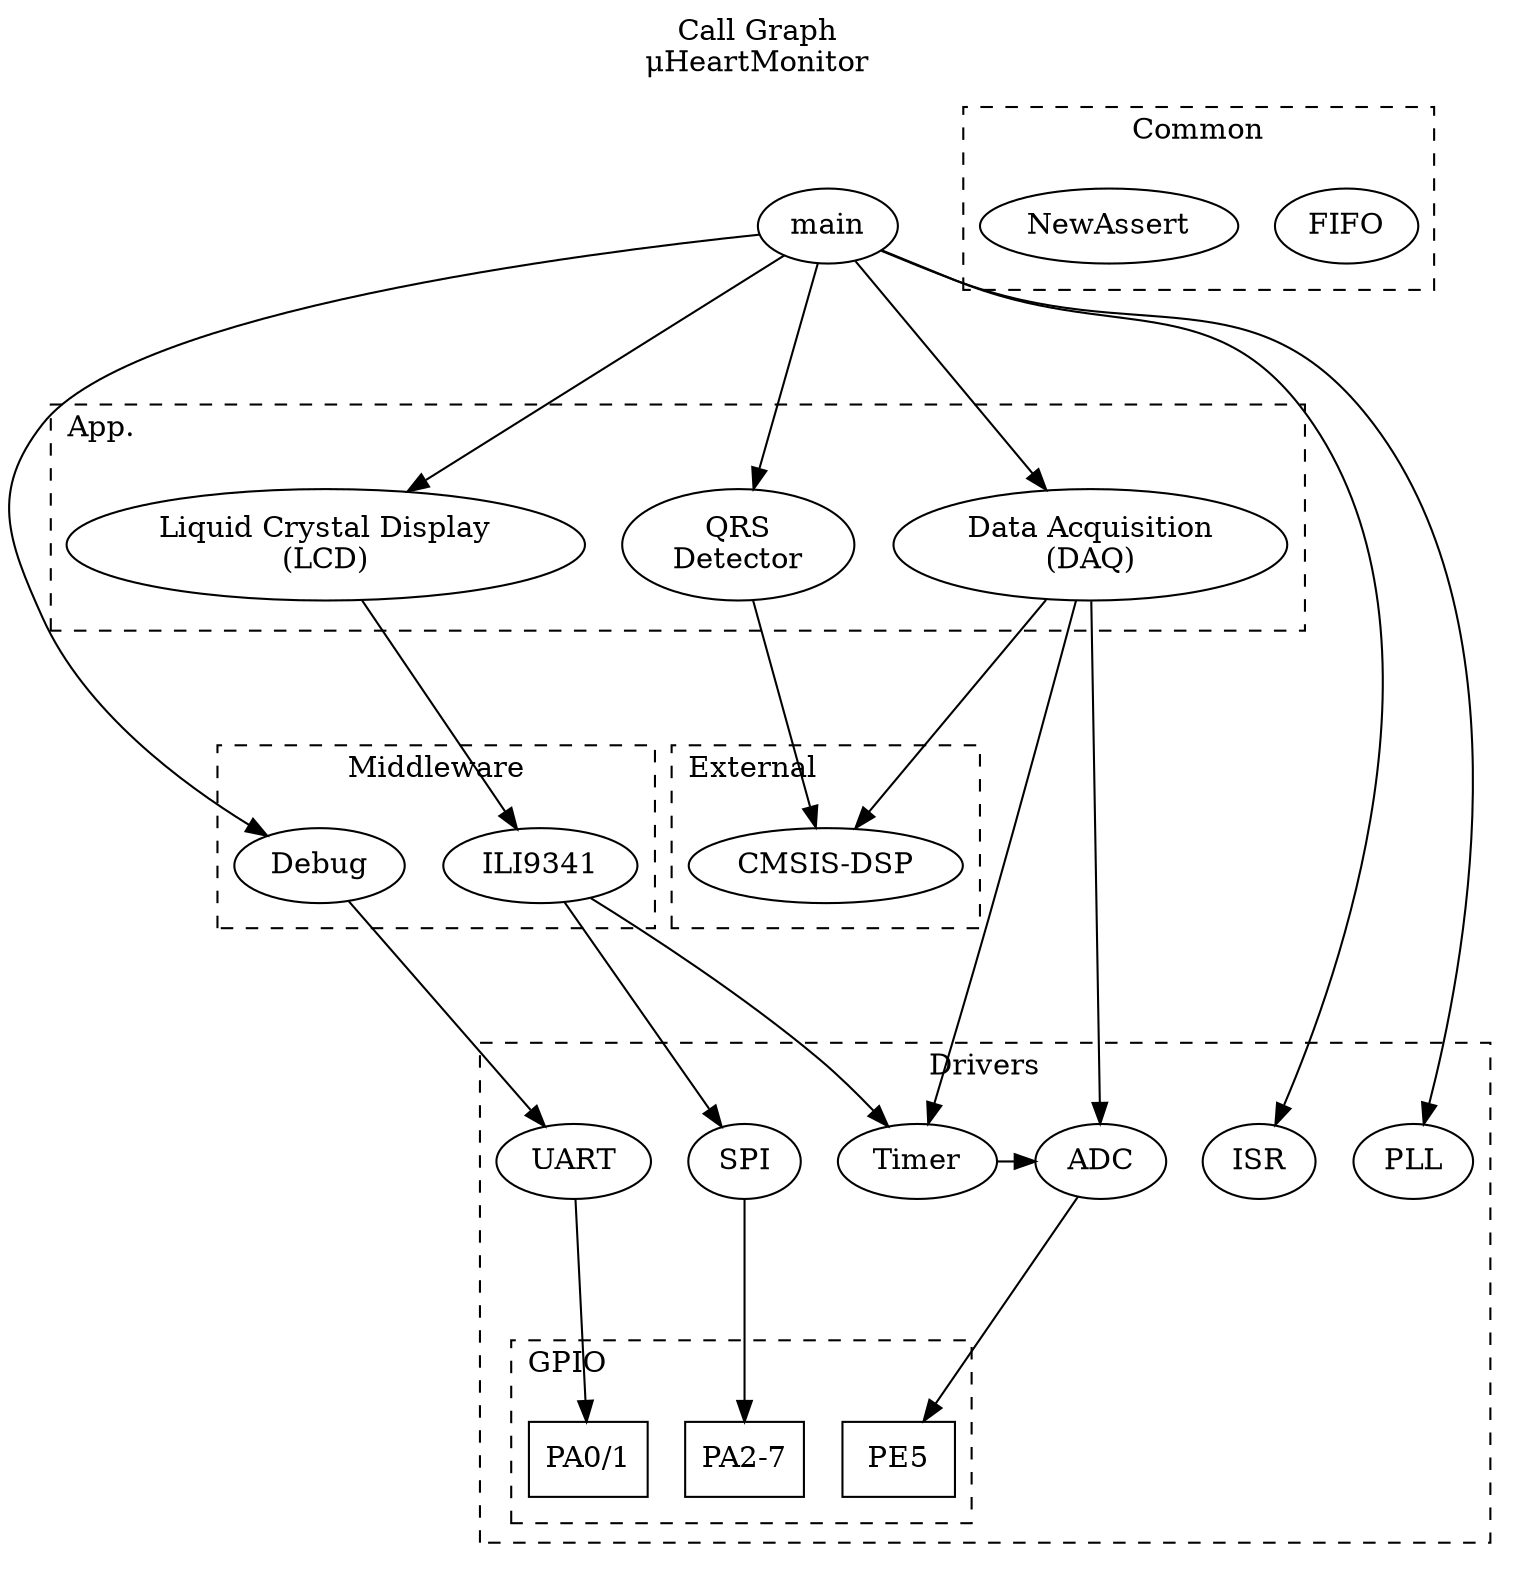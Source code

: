 digraph {
    labelloc="t";
    label="Call Graph\nμHeartMonitor";
    newrank=true;
    ranksep=1.2;
    ratio=1;

    main;

    subgraph cluster_app {
        style="dashed";
        label="App.";
        labeljust="l";

        LCD[label="Liquid Crystal Display\n(LCD)"];
        QRS[label="QRS\nDetector"];
        DAQ[label="Data Acquisition\n(DAQ)"];
    };

    subgraph cluster_ext {
        style="dashed";
        label="External";
        labeljust="l";

        CMSIS[label="CMSIS-DSP"];
    };

    subgraph cluster_middle {
        style="dashed";
        label="Middleware";
        labeljust="c";

        ILI9341;
        Debug;
    };

    

    subgraph cluster_common {
        style="dashed";
        label="Common";
        labeljust="c";

        FIFO;
        NewAssert;
    };

    subgraph cluster_driver {
        style="dashed";
        label="Drivers";
        labeljust="c";

        ISR;
        SPI;
        Timer;
        ADC;
        UART;
        PLL;

        subgraph cluster_gpio {
            style="dashed";
            label="GPIO";
            labeljust="l";

            PA01[label="PA0/1", shape=rect];
            PE5[shape=rect];
            PA27[label="PA2-7", shape=rect];
        };
    };

    main -> {LCD, QRS, DAQ, Debug, ISR, PLL};
    DAQ -> {ADC, Timer};
    LCD -> ILI9341 -> SPI;

    ILI9341 -> Timer;

    {DAQ, QRS} -> CMSIS;
    Debug -> UART;

    Timer -> ADC -> PE5;
    SPI -> PA27;
    UART -> PA01;

    {rank=source; main};
    {rank=same; LCD, QRS, DAQ};
    {rank=same; ILI9341, Debug};
    {rank=same; ISR, SPI, Timer, ADC, UART, PLL};
    {rank=same; PE5, PA27, PA01};
}